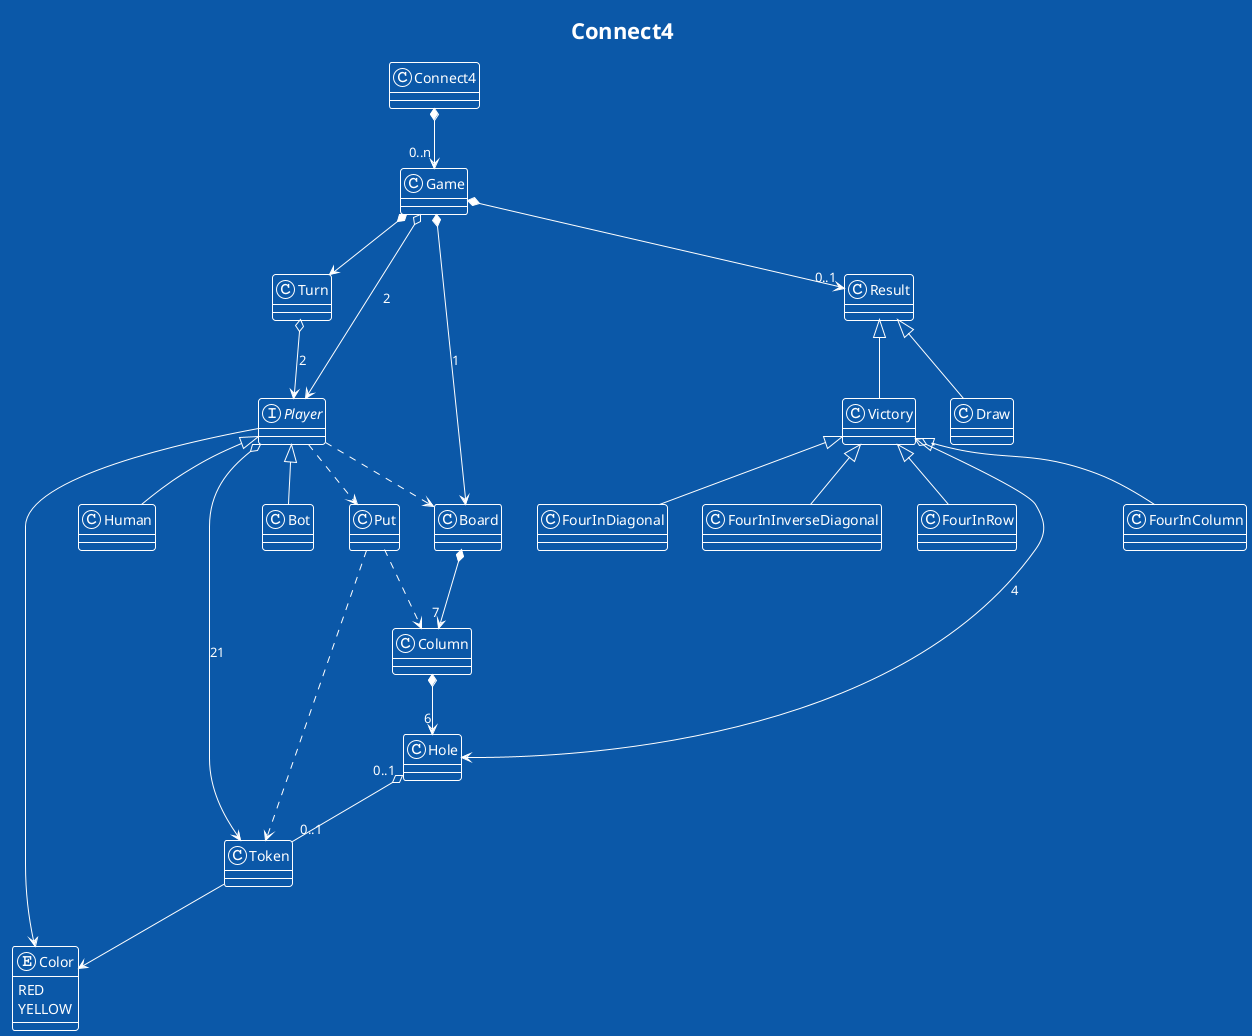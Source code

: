 @startuml
!theme amiga

skin rose

title Connect4

class Connect4
class Game
interface Player
class Bot
class Human
class Board
class Hole
class Turn
class Token
class Column
class Put

class Result
class Draw
class Victory
class FourInRow
class FourInColumn
class FourInDiagonal
class FourInInverseDiagonal

Connect4 *--> "0..n" Game

Result <|-- Victory
Result <|-- Draw

Victory o--> Hole : 4

Victory <|-- FourInRow
Victory <|-- FourInColumn
Victory <|-- FourInDiagonal
Victory <|-- FourInInverseDiagonal

Put ..> Column
Put ..> Token

Hole "0..1" o-- "0..1" Token

Game *--> "0..1" Result
Game *--> Board : 1
Game *--> Turn
Game o--> Player : 2

Board *--> "7" Column
Column *--> "6" Hole

Player ..> Board
Player ..> Put
Player o--> Token : 21
Player --> Color
Player <|-- Bot
Player <|-- Human

Turn o--> Player : 2
Token --> Color

enum Color {
  RED
  YELLOW
}

@enduml